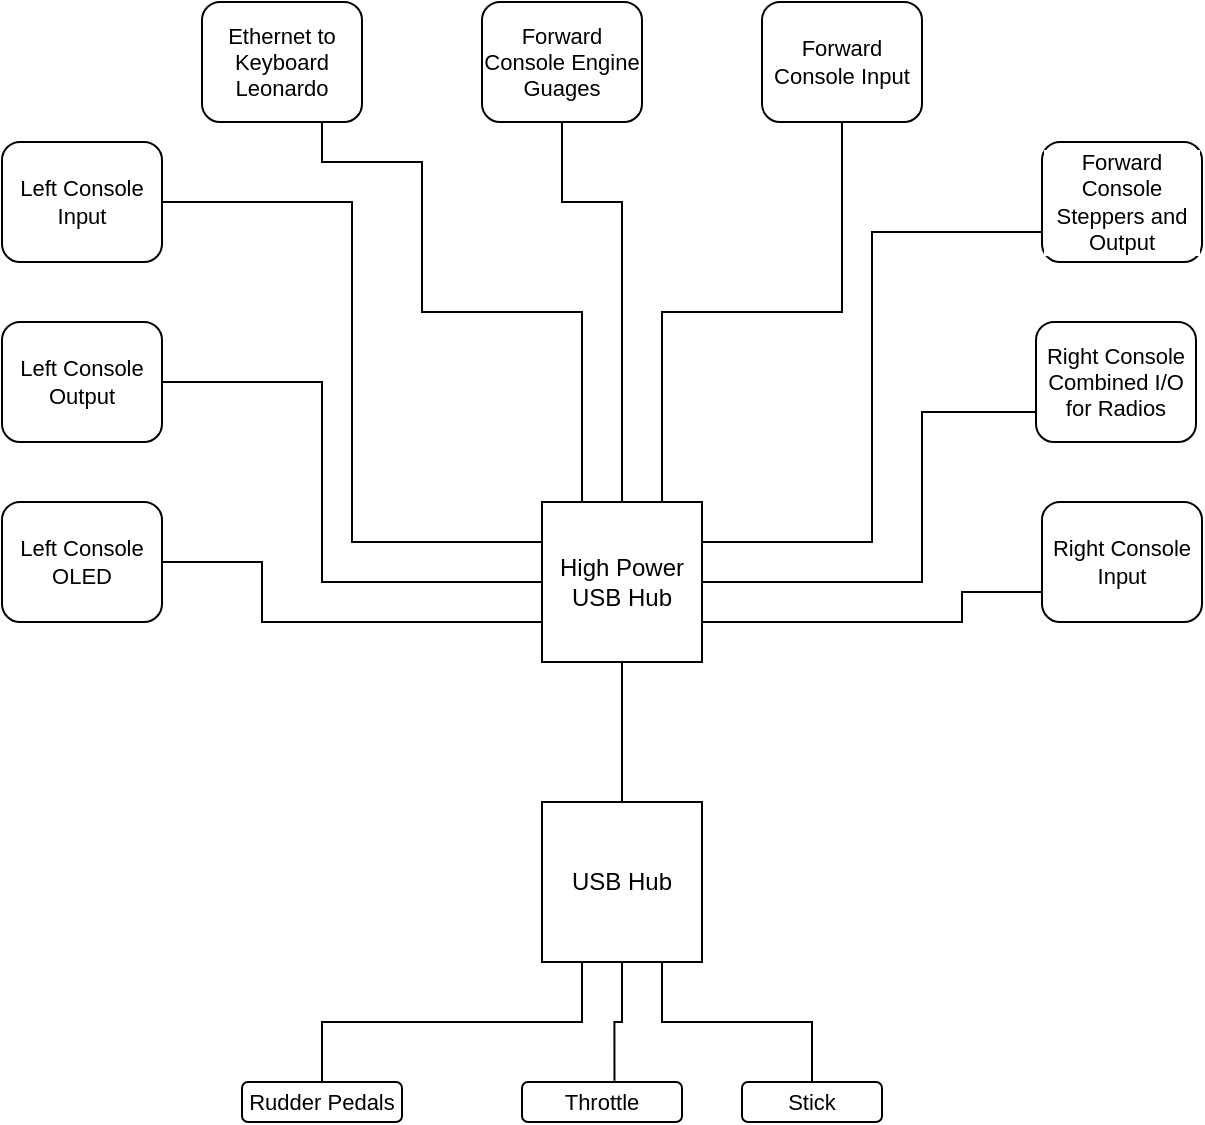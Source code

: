 <mxfile version="25.0.2" pages="2">
  <diagram name="USB" id="yBFjpGB_hnzksudnm4go">
    <mxGraphModel dx="1114" dy="769" grid="1" gridSize="10" guides="1" tooltips="1" connect="1" arrows="1" fold="1" page="1" pageScale="1" pageWidth="1654" pageHeight="1169" math="0" shadow="0">
      <root>
        <mxCell id="0" />
        <mxCell id="1" parent="0" />
        <mxCell id="rAlfIYWtiNr7He6zgziq-1" value="High Power USB Hub" style="whiteSpace=wrap;html=1;aspect=fixed;" vertex="1" parent="1">
          <mxGeometry x="540" y="440" width="80" height="80" as="geometry" />
        </mxCell>
        <mxCell id="rAlfIYWtiNr7He6zgziq-4" style="edgeStyle=orthogonalEdgeStyle;rounded=0;orthogonalLoop=1;jettySize=auto;html=1;entryX=0.5;entryY=1;entryDx=0;entryDy=0;endArrow=none;endFill=0;" edge="1" parent="1" source="rAlfIYWtiNr7He6zgziq-3" target="rAlfIYWtiNr7He6zgziq-1">
          <mxGeometry relative="1" as="geometry" />
        </mxCell>
        <mxCell id="rAlfIYWtiNr7He6zgziq-8" style="edgeStyle=orthogonalEdgeStyle;shape=connector;rounded=0;orthogonalLoop=1;jettySize=auto;html=1;exitX=0.25;exitY=1;exitDx=0;exitDy=0;entryX=0.5;entryY=0;entryDx=0;entryDy=0;strokeColor=default;align=center;verticalAlign=middle;fontFamily=Helvetica;fontSize=11;fontColor=default;labelBackgroundColor=default;endArrow=none;endFill=0;" edge="1" parent="1" source="rAlfIYWtiNr7He6zgziq-3" target="rAlfIYWtiNr7He6zgziq-7">
          <mxGeometry relative="1" as="geometry" />
        </mxCell>
        <mxCell id="rAlfIYWtiNr7He6zgziq-3" value="USB Hub" style="whiteSpace=wrap;html=1;aspect=fixed;" vertex="1" parent="1">
          <mxGeometry x="540" y="590" width="80" height="80" as="geometry" />
        </mxCell>
        <mxCell id="rAlfIYWtiNr7He6zgziq-10" style="edgeStyle=orthogonalEdgeStyle;shape=connector;rounded=0;orthogonalLoop=1;jettySize=auto;html=1;exitX=0.5;exitY=0;exitDx=0;exitDy=0;entryX=0.75;entryY=1;entryDx=0;entryDy=0;strokeColor=default;align=center;verticalAlign=middle;fontFamily=Helvetica;fontSize=11;fontColor=default;labelBackgroundColor=default;endArrow=none;endFill=0;" edge="1" parent="1" source="rAlfIYWtiNr7He6zgziq-5" target="rAlfIYWtiNr7He6zgziq-3">
          <mxGeometry relative="1" as="geometry" />
        </mxCell>
        <mxCell id="rAlfIYWtiNr7He6zgziq-5" value="Stick" style="rounded=1;whiteSpace=wrap;html=1;fontFamily=Helvetica;fontSize=11;fontColor=default;labelBackgroundColor=default;" vertex="1" parent="1">
          <mxGeometry x="640" y="730" width="70" height="20" as="geometry" />
        </mxCell>
        <mxCell id="rAlfIYWtiNr7He6zgziq-6" value="Throttle" style="rounded=1;whiteSpace=wrap;html=1;fontFamily=Helvetica;fontSize=11;fontColor=default;labelBackgroundColor=default;" vertex="1" parent="1">
          <mxGeometry x="530" y="730" width="80" height="20" as="geometry" />
        </mxCell>
        <mxCell id="rAlfIYWtiNr7He6zgziq-7" value="Rudder Pedals" style="rounded=1;whiteSpace=wrap;html=1;fontFamily=Helvetica;fontSize=11;fontColor=default;labelBackgroundColor=default;" vertex="1" parent="1">
          <mxGeometry x="390" y="730" width="80" height="20" as="geometry" />
        </mxCell>
        <mxCell id="rAlfIYWtiNr7He6zgziq-9" style="edgeStyle=orthogonalEdgeStyle;shape=connector;rounded=0;orthogonalLoop=1;jettySize=auto;html=1;exitX=0.5;exitY=1;exitDx=0;exitDy=0;entryX=0.578;entryY=-0.033;entryDx=0;entryDy=0;entryPerimeter=0;strokeColor=default;align=center;verticalAlign=middle;fontFamily=Helvetica;fontSize=11;fontColor=default;labelBackgroundColor=default;endArrow=none;endFill=0;" edge="1" parent="1" source="rAlfIYWtiNr7He6zgziq-3" target="rAlfIYWtiNr7He6zgziq-6">
          <mxGeometry relative="1" as="geometry" />
        </mxCell>
        <mxCell id="GTjIeOiFmsEKIcZ4Xf6M-12" style="edgeStyle=orthogonalEdgeStyle;shape=connector;rounded=0;orthogonalLoop=1;jettySize=auto;html=1;exitX=0.75;exitY=1;exitDx=0;exitDy=0;entryX=0.25;entryY=0;entryDx=0;entryDy=0;strokeColor=default;align=center;verticalAlign=middle;fontFamily=Helvetica;fontSize=11;fontColor=default;labelBackgroundColor=default;endArrow=none;endFill=0;" edge="1" parent="1" source="rAlfIYWtiNr7He6zgziq-11" target="rAlfIYWtiNr7He6zgziq-1">
          <mxGeometry relative="1" as="geometry">
            <Array as="points">
              <mxPoint x="430" y="270" />
              <mxPoint x="480" y="270" />
              <mxPoint x="480" y="345" />
              <mxPoint x="560" y="345" />
            </Array>
          </mxGeometry>
        </mxCell>
        <mxCell id="rAlfIYWtiNr7He6zgziq-11" value="Ethernet to Keyboard Leonardo" style="rounded=1;whiteSpace=wrap;html=1;fontFamily=Helvetica;fontSize=11;fontColor=default;labelBackgroundColor=default;" vertex="1" parent="1">
          <mxGeometry x="370" y="190" width="80" height="60" as="geometry" />
        </mxCell>
        <mxCell id="GTjIeOiFmsEKIcZ4Xf6M-11" style="edgeStyle=orthogonalEdgeStyle;shape=connector;rounded=0;orthogonalLoop=1;jettySize=auto;html=1;exitX=1;exitY=0.5;exitDx=0;exitDy=0;entryX=0;entryY=0.25;entryDx=0;entryDy=0;strokeColor=default;align=center;verticalAlign=middle;fontFamily=Helvetica;fontSize=11;fontColor=default;labelBackgroundColor=default;endArrow=none;endFill=0;" edge="1" parent="1" source="GTjIeOiFmsEKIcZ4Xf6M-1" target="rAlfIYWtiNr7He6zgziq-1">
          <mxGeometry relative="1" as="geometry" />
        </mxCell>
        <mxCell id="GTjIeOiFmsEKIcZ4Xf6M-1" value="Left Console Input" style="rounded=1;whiteSpace=wrap;html=1;fontFamily=Helvetica;fontSize=11;fontColor=default;labelBackgroundColor=default;" vertex="1" parent="1">
          <mxGeometry x="270" y="260" width="80" height="60" as="geometry" />
        </mxCell>
        <mxCell id="GTjIeOiFmsEKIcZ4Xf6M-10" style="edgeStyle=orthogonalEdgeStyle;shape=connector;rounded=0;orthogonalLoop=1;jettySize=auto;html=1;exitX=1;exitY=0.5;exitDx=0;exitDy=0;entryX=0;entryY=0.5;entryDx=0;entryDy=0;strokeColor=default;align=center;verticalAlign=middle;fontFamily=Helvetica;fontSize=11;fontColor=default;labelBackgroundColor=default;endArrow=none;endFill=0;" edge="1" parent="1" source="GTjIeOiFmsEKIcZ4Xf6M-2" target="rAlfIYWtiNr7He6zgziq-1">
          <mxGeometry relative="1" as="geometry">
            <Array as="points">
              <mxPoint x="430" y="380" />
              <mxPoint x="430" y="480" />
            </Array>
          </mxGeometry>
        </mxCell>
        <mxCell id="GTjIeOiFmsEKIcZ4Xf6M-2" value="Left Console Output" style="rounded=1;whiteSpace=wrap;html=1;fontFamily=Helvetica;fontSize=11;fontColor=default;labelBackgroundColor=default;" vertex="1" parent="1">
          <mxGeometry x="270" y="350" width="80" height="60" as="geometry" />
        </mxCell>
        <mxCell id="GTjIeOiFmsEKIcZ4Xf6M-9" style="edgeStyle=orthogonalEdgeStyle;shape=connector;rounded=0;orthogonalLoop=1;jettySize=auto;html=1;exitX=1;exitY=0.5;exitDx=0;exitDy=0;entryX=0;entryY=0.75;entryDx=0;entryDy=0;strokeColor=default;align=center;verticalAlign=middle;fontFamily=Helvetica;fontSize=11;fontColor=default;labelBackgroundColor=default;endArrow=none;endFill=0;" edge="1" parent="1" source="GTjIeOiFmsEKIcZ4Xf6M-3" target="rAlfIYWtiNr7He6zgziq-1">
          <mxGeometry relative="1" as="geometry">
            <Array as="points">
              <mxPoint x="400" y="470" />
              <mxPoint x="400" y="500" />
            </Array>
          </mxGeometry>
        </mxCell>
        <mxCell id="GTjIeOiFmsEKIcZ4Xf6M-3" value="Left Console OLED" style="rounded=1;whiteSpace=wrap;html=1;fontFamily=Helvetica;fontSize=11;fontColor=default;labelBackgroundColor=default;" vertex="1" parent="1">
          <mxGeometry x="270" y="440" width="80" height="60" as="geometry" />
        </mxCell>
        <mxCell id="GTjIeOiFmsEKIcZ4Xf6M-16" style="edgeStyle=orthogonalEdgeStyle;shape=connector;rounded=0;orthogonalLoop=1;jettySize=auto;html=1;exitX=0;exitY=0.75;exitDx=0;exitDy=0;entryX=1;entryY=0.5;entryDx=0;entryDy=0;strokeColor=default;align=center;verticalAlign=middle;fontFamily=Helvetica;fontSize=11;fontColor=default;labelBackgroundColor=default;endArrow=none;endFill=0;" edge="1" parent="1" source="GTjIeOiFmsEKIcZ4Xf6M-4" target="rAlfIYWtiNr7He6zgziq-1">
          <mxGeometry relative="1" as="geometry">
            <Array as="points">
              <mxPoint x="730" y="395" />
              <mxPoint x="730" y="480" />
            </Array>
          </mxGeometry>
        </mxCell>
        <mxCell id="GTjIeOiFmsEKIcZ4Xf6M-4" value="Right Console Combined I/O for Radios" style="rounded=1;whiteSpace=wrap;html=1;fontFamily=Helvetica;fontSize=11;fontColor=default;labelBackgroundColor=default;" vertex="1" parent="1">
          <mxGeometry x="787" y="350" width="80" height="60" as="geometry" />
        </mxCell>
        <mxCell id="GTjIeOiFmsEKIcZ4Xf6M-17" style="edgeStyle=orthogonalEdgeStyle;shape=connector;rounded=0;orthogonalLoop=1;jettySize=auto;html=1;exitX=0;exitY=0.75;exitDx=0;exitDy=0;entryX=1;entryY=0.75;entryDx=0;entryDy=0;strokeColor=default;align=center;verticalAlign=middle;fontFamily=Helvetica;fontSize=11;fontColor=default;labelBackgroundColor=default;endArrow=none;endFill=0;" edge="1" parent="1" source="GTjIeOiFmsEKIcZ4Xf6M-5" target="rAlfIYWtiNr7He6zgziq-1">
          <mxGeometry relative="1" as="geometry">
            <Array as="points">
              <mxPoint x="750" y="485" />
              <mxPoint x="750" y="500" />
            </Array>
          </mxGeometry>
        </mxCell>
        <mxCell id="GTjIeOiFmsEKIcZ4Xf6M-5" value="Right Console Input" style="rounded=1;whiteSpace=wrap;html=1;fontFamily=Helvetica;fontSize=11;fontColor=default;labelBackgroundColor=default;" vertex="1" parent="1">
          <mxGeometry x="790" y="440" width="80" height="60" as="geometry" />
        </mxCell>
        <mxCell id="GTjIeOiFmsEKIcZ4Xf6M-14" style="edgeStyle=orthogonalEdgeStyle;shape=connector;rounded=0;orthogonalLoop=1;jettySize=auto;html=1;exitX=0.5;exitY=1;exitDx=0;exitDy=0;entryX=0.75;entryY=0;entryDx=0;entryDy=0;strokeColor=default;align=center;verticalAlign=middle;fontFamily=Helvetica;fontSize=11;fontColor=default;labelBackgroundColor=default;endArrow=none;endFill=0;" edge="1" parent="1" source="GTjIeOiFmsEKIcZ4Xf6M-6" target="rAlfIYWtiNr7He6zgziq-1">
          <mxGeometry relative="1" as="geometry" />
        </mxCell>
        <mxCell id="GTjIeOiFmsEKIcZ4Xf6M-6" value="Forward Console Input" style="rounded=1;whiteSpace=wrap;html=1;fontFamily=Helvetica;fontSize=11;fontColor=default;labelBackgroundColor=default;" vertex="1" parent="1">
          <mxGeometry x="650" y="190" width="80" height="60" as="geometry" />
        </mxCell>
        <mxCell id="GTjIeOiFmsEKIcZ4Xf6M-13" style="edgeStyle=orthogonalEdgeStyle;shape=connector;rounded=0;orthogonalLoop=1;jettySize=auto;html=1;exitX=0.5;exitY=1;exitDx=0;exitDy=0;entryX=0.5;entryY=0;entryDx=0;entryDy=0;strokeColor=default;align=center;verticalAlign=middle;fontFamily=Helvetica;fontSize=11;fontColor=default;labelBackgroundColor=default;endArrow=none;endFill=0;" edge="1" parent="1" source="GTjIeOiFmsEKIcZ4Xf6M-7" target="rAlfIYWtiNr7He6zgziq-1">
          <mxGeometry relative="1" as="geometry">
            <Array as="points">
              <mxPoint x="550" y="290" />
              <mxPoint x="580" y="290" />
            </Array>
          </mxGeometry>
        </mxCell>
        <mxCell id="GTjIeOiFmsEKIcZ4Xf6M-7" value="Forward Console Engine Guages" style="rounded=1;whiteSpace=wrap;html=1;fontFamily=Helvetica;fontSize=11;fontColor=default;labelBackgroundColor=default;" vertex="1" parent="1">
          <mxGeometry x="510" y="190" width="80" height="60" as="geometry" />
        </mxCell>
        <mxCell id="GTjIeOiFmsEKIcZ4Xf6M-15" style="edgeStyle=orthogonalEdgeStyle;shape=connector;rounded=0;orthogonalLoop=1;jettySize=auto;html=1;exitX=0;exitY=0.75;exitDx=0;exitDy=0;entryX=1;entryY=0.25;entryDx=0;entryDy=0;strokeColor=default;align=center;verticalAlign=middle;fontFamily=Helvetica;fontSize=11;fontColor=default;labelBackgroundColor=default;endArrow=none;endFill=0;" edge="1" parent="1" source="GTjIeOiFmsEKIcZ4Xf6M-8" target="rAlfIYWtiNr7He6zgziq-1">
          <mxGeometry relative="1" as="geometry" />
        </mxCell>
        <mxCell id="GTjIeOiFmsEKIcZ4Xf6M-8" value="Forward Console Steppers and Output" style="rounded=1;whiteSpace=wrap;html=1;fontFamily=Helvetica;fontSize=11;fontColor=default;labelBackgroundColor=default;" vertex="1" parent="1">
          <mxGeometry x="790" y="260" width="80" height="60" as="geometry" />
        </mxCell>
      </root>
    </mxGraphModel>
  </diagram>
  <diagram id="JR1EUVLMkFLlxkjsG0EP" name="POWER">
    <mxGraphModel dx="1114" dy="769" grid="1" gridSize="10" guides="1" tooltips="1" connect="1" arrows="1" fold="1" page="1" pageScale="1" pageWidth="1654" pageHeight="1169" math="0" shadow="0">
      <root>
        <mxCell id="0" />
        <mxCell id="1" parent="0" />
      </root>
    </mxGraphModel>
  </diagram>
</mxfile>
